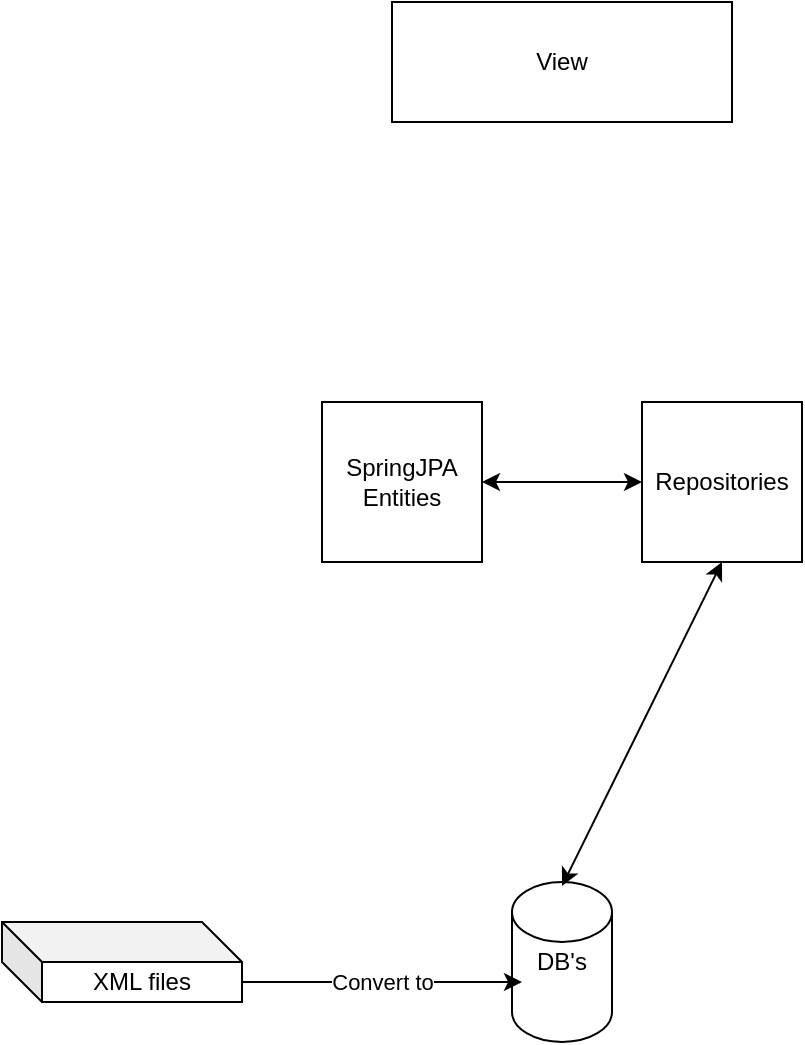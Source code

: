 <mxfile version="13.6.5" type="github">
  <diagram id="aUGMP3sqpN3aYnWWDhq3" name="Page-1">
    <mxGraphModel dx="1422" dy="791" grid="1" gridSize="10" guides="1" tooltips="1" connect="1" arrows="1" fold="1" page="1" pageScale="1" pageWidth="827" pageHeight="1169" math="0" shadow="0">
      <root>
        <mxCell id="0" />
        <mxCell id="1" parent="0" />
        <mxCell id="-4jPANf81GSxFtbV3iYV-1" value="DB&#39;s" style="shape=cylinder2;whiteSpace=wrap;html=1;boundedLbl=1;backgroundOutline=1;size=15;" vertex="1" parent="1">
          <mxGeometry x="335" y="600" width="50" height="80" as="geometry" />
        </mxCell>
        <mxCell id="-4jPANf81GSxFtbV3iYV-5" value="&lt;div&gt;SpringJPA&lt;/div&gt;&lt;div&gt;Entities&lt;br&gt;&lt;/div&gt;" style="whiteSpace=wrap;html=1;aspect=fixed;" vertex="1" parent="1">
          <mxGeometry x="240" y="360" width="80" height="80" as="geometry" />
        </mxCell>
        <mxCell id="-4jPANf81GSxFtbV3iYV-6" value="Repositories" style="whiteSpace=wrap;html=1;aspect=fixed;" vertex="1" parent="1">
          <mxGeometry x="400" y="360" width="80" height="80" as="geometry" />
        </mxCell>
        <mxCell id="-4jPANf81GSxFtbV3iYV-12" value="" style="endArrow=classic;startArrow=classic;html=1;entryX=0.5;entryY=1;entryDx=0;entryDy=0;" edge="1" parent="1" target="-4jPANf81GSxFtbV3iYV-6">
          <mxGeometry width="50" height="50" relative="1" as="geometry">
            <mxPoint x="360" y="602" as="sourcePoint" />
            <mxPoint x="390" y="540" as="targetPoint" />
          </mxGeometry>
        </mxCell>
        <mxCell id="-4jPANf81GSxFtbV3iYV-13" value="" style="endArrow=classic;startArrow=classic;html=1;exitX=1;exitY=0.5;exitDx=0;exitDy=0;entryX=0;entryY=0.5;entryDx=0;entryDy=0;" edge="1" parent="1" source="-4jPANf81GSxFtbV3iYV-5" target="-4jPANf81GSxFtbV3iYV-6">
          <mxGeometry width="50" height="50" relative="1" as="geometry">
            <mxPoint x="390" y="430" as="sourcePoint" />
            <mxPoint x="440" y="380" as="targetPoint" />
          </mxGeometry>
        </mxCell>
        <mxCell id="-4jPANf81GSxFtbV3iYV-15" value="XML files" style="shape=cube;whiteSpace=wrap;html=1;boundedLbl=1;backgroundOutline=1;darkOpacity=0.05;darkOpacity2=0.1;" vertex="1" parent="1">
          <mxGeometry x="80" y="620" width="120" height="40" as="geometry" />
        </mxCell>
        <mxCell id="-4jPANf81GSxFtbV3iYV-25" value="" style="endArrow=classic;html=1;entryX=0.1;entryY=0.625;entryDx=0;entryDy=0;entryPerimeter=0;" edge="1" parent="1" target="-4jPANf81GSxFtbV3iYV-1">
          <mxGeometry relative="1" as="geometry">
            <mxPoint x="200" y="650" as="sourcePoint" />
            <mxPoint x="250" y="590" as="targetPoint" />
          </mxGeometry>
        </mxCell>
        <mxCell id="-4jPANf81GSxFtbV3iYV-26" value="Convert to" style="edgeLabel;resizable=0;html=1;align=center;verticalAlign=middle;" connectable="0" vertex="1" parent="-4jPANf81GSxFtbV3iYV-25">
          <mxGeometry relative="1" as="geometry" />
        </mxCell>
        <mxCell id="-4jPANf81GSxFtbV3iYV-28" value="View" style="rounded=0;whiteSpace=wrap;html=1;" vertex="1" parent="1">
          <mxGeometry x="275" y="160" width="170" height="60" as="geometry" />
        </mxCell>
      </root>
    </mxGraphModel>
  </diagram>
</mxfile>
